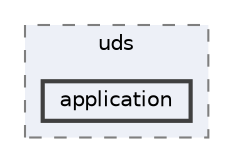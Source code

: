 digraph "application"
{
 // LATEX_PDF_SIZE
  bgcolor="transparent";
  edge [fontname=Helvetica,fontsize=10,labelfontname=Helvetica,labelfontsize=10];
  node [fontname=Helvetica,fontsize=10,shape=box,height=0.2,width=0.4];
  compound=true
  subgraph clusterdir_705d6592cae36bd5669a85c250f93c3f {
    graph [ bgcolor="#edf0f7", pencolor="grey50", label="uds", fontname=Helvetica,fontsize=10 style="filled,dashed", URL="dir_705d6592cae36bd5669a85c250f93c3f.html",tooltip=""]
  dir_d6a33cf749f4174d73b0c7787bfffa3e [label="application", fillcolor="#edf0f7", color="grey25", style="filled,bold", URL="dir_d6a33cf749f4174d73b0c7787bfffa3e.html",tooltip=""];
  }
}
